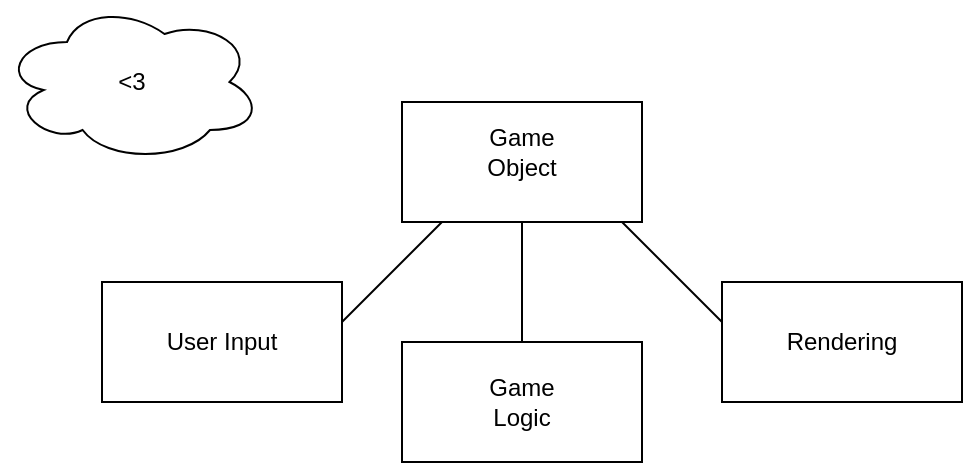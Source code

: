 <mxfile version="21.6.8" type="github">
  <diagram name="Page-1" id="MGmhC4N8ZRcKRyL2l3V4">
    <mxGraphModel dx="1434" dy="750" grid="1" gridSize="10" guides="1" tooltips="1" connect="1" arrows="1" fold="1" page="1" pageScale="1" pageWidth="827" pageHeight="1169" math="0" shadow="0">
      <root>
        <mxCell id="0" />
        <mxCell id="1" parent="0" />
        <mxCell id="unWY8UgpfsNEyPssF3-0-1" value="" style="rounded=0;whiteSpace=wrap;html=1;" parent="1" vertex="1">
          <mxGeometry x="220" y="70" width="120" height="60" as="geometry" />
        </mxCell>
        <mxCell id="unWY8UgpfsNEyPssF3-0-3" value="Game Object" style="text;html=1;strokeColor=none;fillColor=none;align=center;verticalAlign=middle;whiteSpace=wrap;rounded=0;" parent="1" vertex="1">
          <mxGeometry x="250" y="80" width="60" height="30" as="geometry" />
        </mxCell>
        <mxCell id="unWY8UgpfsNEyPssF3-0-4" value="" style="endArrow=none;html=1;rounded=0;" parent="1" edge="1">
          <mxGeometry width="50" height="50" relative="1" as="geometry">
            <mxPoint x="190" y="180" as="sourcePoint" />
            <mxPoint x="240" y="130" as="targetPoint" />
          </mxGeometry>
        </mxCell>
        <mxCell id="unWY8UgpfsNEyPssF3-0-5" value="" style="endArrow=none;html=1;rounded=0;" parent="1" edge="1">
          <mxGeometry width="50" height="50" relative="1" as="geometry">
            <mxPoint x="280" y="190" as="sourcePoint" />
            <mxPoint x="280" y="130" as="targetPoint" />
          </mxGeometry>
        </mxCell>
        <mxCell id="unWY8UgpfsNEyPssF3-0-6" value="" style="endArrow=none;html=1;rounded=0;" parent="1" edge="1">
          <mxGeometry width="50" height="50" relative="1" as="geometry">
            <mxPoint x="380" y="180" as="sourcePoint" />
            <mxPoint x="330" y="130" as="targetPoint" />
          </mxGeometry>
        </mxCell>
        <mxCell id="unWY8UgpfsNEyPssF3-0-7" value="" style="rounded=0;whiteSpace=wrap;html=1;" parent="1" vertex="1">
          <mxGeometry x="70" y="160" width="120" height="60" as="geometry" />
        </mxCell>
        <mxCell id="unWY8UgpfsNEyPssF3-0-8" value="" style="rounded=0;whiteSpace=wrap;html=1;" parent="1" vertex="1">
          <mxGeometry x="380" y="160" width="120" height="60" as="geometry" />
        </mxCell>
        <mxCell id="unWY8UgpfsNEyPssF3-0-9" value="" style="rounded=0;whiteSpace=wrap;html=1;" parent="1" vertex="1">
          <mxGeometry x="220" y="190" width="120" height="60" as="geometry" />
        </mxCell>
        <mxCell id="unWY8UgpfsNEyPssF3-0-10" value=" User Input" style="text;html=1;strokeColor=none;fillColor=none;align=center;verticalAlign=middle;whiteSpace=wrap;rounded=0;" parent="1" vertex="1">
          <mxGeometry x="100" y="175" width="60" height="30" as="geometry" />
        </mxCell>
        <mxCell id="unWY8UgpfsNEyPssF3-0-11" value="Game Logic" style="text;html=1;strokeColor=none;fillColor=none;align=center;verticalAlign=middle;whiteSpace=wrap;rounded=0;" parent="1" vertex="1">
          <mxGeometry x="250" y="205" width="60" height="30" as="geometry" />
        </mxCell>
        <mxCell id="unWY8UgpfsNEyPssF3-0-12" value="Rendering" style="text;html=1;strokeColor=none;fillColor=none;align=center;verticalAlign=middle;whiteSpace=wrap;rounded=0;" parent="1" vertex="1">
          <mxGeometry x="410" y="175" width="60" height="30" as="geometry" />
        </mxCell>
        <mxCell id="YVJn1IqZ1_YSaqgAW_6L-1" value="&amp;lt;3" style="ellipse;shape=cloud;whiteSpace=wrap;html=1;" vertex="1" parent="1">
          <mxGeometry x="20" y="20" width="130" height="80" as="geometry" />
        </mxCell>
      </root>
    </mxGraphModel>
  </diagram>
</mxfile>
